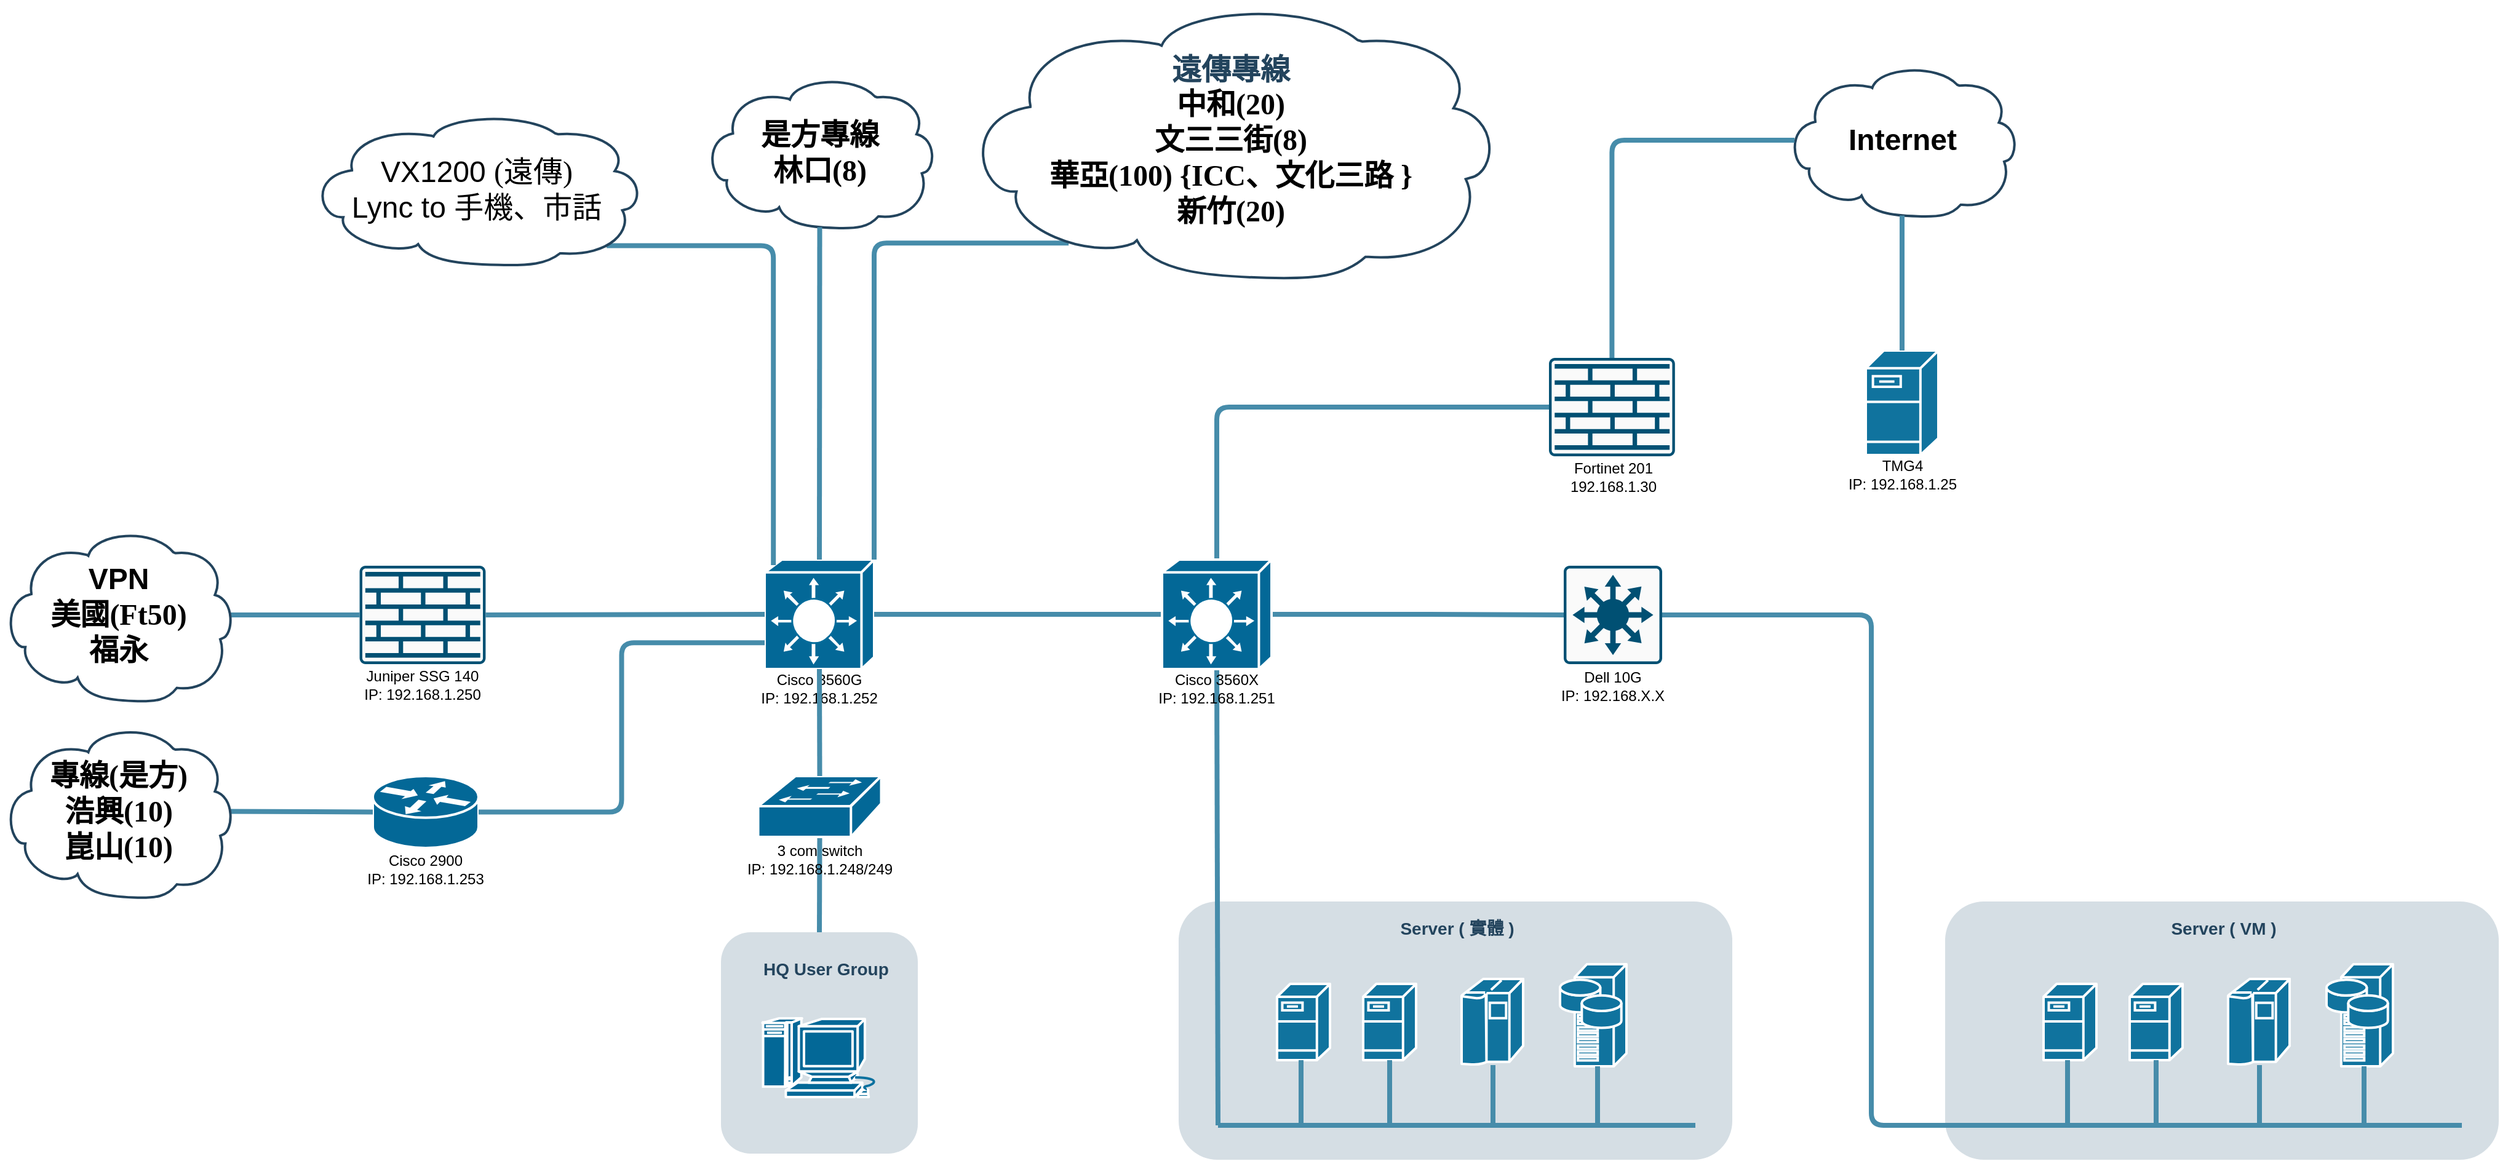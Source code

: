 <mxfile version="21.6.5" type="github">
  <diagram name="第 1 页" id="2Kp2IsGIeOANgpGV9u3z">
    <mxGraphModel dx="2549" dy="-159" grid="1" gridSize="10" guides="1" tooltips="1" connect="1" arrows="1" fold="1" page="1" pageScale="1" pageWidth="827" pageHeight="1169" math="0" shadow="0">
      <root>
        <mxCell id="0" />
        <mxCell id="1" parent="0" />
        <mxCell id="12ae3frHGvqBDCMUcqmj-1" value="" style="group" parent="1" vertex="1" connectable="0">
          <mxGeometry x="867" y="2482" width="450" height="210" as="geometry" />
        </mxCell>
        <mxCell id="12ae3frHGvqBDCMUcqmj-2" value="" style="rounded=1;whiteSpace=wrap;html=1;strokeColor=none;fillColor=#BAC8D3;fontSize=24;fontColor=#23445D;align=center;opacity=60;" parent="12ae3frHGvqBDCMUcqmj-1" vertex="1">
          <mxGeometry width="450" height="210" as="geometry" />
        </mxCell>
        <mxCell id="12ae3frHGvqBDCMUcqmj-3" value="" style="shape=mxgraph.cisco.servers.fileserver;html=1;dashed=0;fillColor=#10739E;strokeColor=#ffffff;strokeWidth=2;verticalLabelPosition=bottom;verticalAlign=top;fontFamily=Helvetica;fontSize=36;fontColor=#FFB366" parent="12ae3frHGvqBDCMUcqmj-1" vertex="1">
          <mxGeometry x="80" y="67" width="43" height="62" as="geometry" />
        </mxCell>
        <mxCell id="12ae3frHGvqBDCMUcqmj-4" value="" style="shape=mxgraph.cisco.servers.fileserver;html=1;dashed=0;fillColor=#10739E;strokeColor=#ffffff;strokeWidth=2;verticalLabelPosition=bottom;verticalAlign=top;fontFamily=Helvetica;fontSize=36;fontColor=#FFB366" parent="12ae3frHGvqBDCMUcqmj-1" vertex="1">
          <mxGeometry x="150" y="67" width="43" height="62" as="geometry" />
        </mxCell>
        <mxCell id="12ae3frHGvqBDCMUcqmj-5" value="" style="shape=mxgraph.cisco.computers_and_peripherals.ibm_mainframe;html=1;dashed=0;fillColor=#10739E;strokeColor=#ffffff;strokeWidth=2;verticalLabelPosition=bottom;verticalAlign=top;fontFamily=Helvetica;fontSize=36;fontColor=#FFB366" parent="12ae3frHGvqBDCMUcqmj-1" vertex="1">
          <mxGeometry x="230" y="63" width="50" height="70" as="geometry" />
        </mxCell>
        <mxCell id="12ae3frHGvqBDCMUcqmj-6" value="" style="shape=mxgraph.cisco.servers.storage_server;html=1;dashed=0;fillColor=#10739E;strokeColor=#ffffff;strokeWidth=2;verticalLabelPosition=bottom;verticalAlign=top;fontFamily=Helvetica;fontSize=36;fontColor=#FFB366" parent="12ae3frHGvqBDCMUcqmj-1" vertex="1">
          <mxGeometry x="310" y="51" width="54" height="83" as="geometry" />
        </mxCell>
        <mxCell id="12ae3frHGvqBDCMUcqmj-7" value="" style="line;html=1;strokeColor=#468CAA;" parent="12ae3frHGvqBDCMUcqmj-1" vertex="1">
          <mxGeometry x="32" y="177" width="388" height="10" as="geometry" />
        </mxCell>
        <mxCell id="12ae3frHGvqBDCMUcqmj-8" value="" style="edgeStyle=elbowEdgeStyle;elbow=horizontal;endArrow=none;html=1;strokeColor=#468CAA;endFill=0;strokeWidth=4;rounded=1" parent="12ae3frHGvqBDCMUcqmj-1" source="12ae3frHGvqBDCMUcqmj-3" edge="1">
          <mxGeometry width="100" height="100" relative="1" as="geometry">
            <mxPoint x="99" y="140" as="sourcePoint" />
            <mxPoint x="99.278" y="182.083" as="targetPoint" />
          </mxGeometry>
        </mxCell>
        <mxCell id="12ae3frHGvqBDCMUcqmj-9" value="" style="edgeStyle=elbowEdgeStyle;elbow=horizontal;endArrow=none;html=1;strokeColor=#468CAA;endFill=0;strokeWidth=4;rounded=1" parent="12ae3frHGvqBDCMUcqmj-1" source="12ae3frHGvqBDCMUcqmj-4" edge="1">
          <mxGeometry width="100" height="100" relative="1" as="geometry">
            <mxPoint x="171" y="140" as="sourcePoint" />
            <mxPoint x="171.278" y="182.083" as="targetPoint" />
          </mxGeometry>
        </mxCell>
        <mxCell id="12ae3frHGvqBDCMUcqmj-10" value="" style="edgeStyle=elbowEdgeStyle;elbow=horizontal;endArrow=none;html=1;strokeColor=#468CAA;endFill=0;strokeWidth=4;rounded=1" parent="12ae3frHGvqBDCMUcqmj-1" source="12ae3frHGvqBDCMUcqmj-5" edge="1">
          <mxGeometry width="100" height="100" relative="1" as="geometry">
            <mxPoint x="255" y="140" as="sourcePoint" />
            <mxPoint x="255.278" y="182.083" as="targetPoint" />
          </mxGeometry>
        </mxCell>
        <mxCell id="12ae3frHGvqBDCMUcqmj-11" value="" style="edgeStyle=elbowEdgeStyle;elbow=horizontal;endArrow=none;html=1;strokeColor=#468CAA;endFill=0;strokeWidth=4;rounded=1" parent="12ae3frHGvqBDCMUcqmj-1" source="12ae3frHGvqBDCMUcqmj-6" edge="1">
          <mxGeometry width="100" height="100" relative="1" as="geometry">
            <mxPoint x="340" y="140" as="sourcePoint" />
            <mxPoint x="340.278" y="182.083" as="targetPoint" />
          </mxGeometry>
        </mxCell>
        <mxCell id="12ae3frHGvqBDCMUcqmj-12" value="&lt;font color=&quot;#23445d&quot;&gt;Server ( 實體 )&lt;/font&gt;" style="rounded=1;whiteSpace=wrap;html=1;strokeColor=none;fillColor=none;fontSize=14;fontColor=#742B21;align=center;fontStyle=1" parent="12ae3frHGvqBDCMUcqmj-1" vertex="1">
          <mxGeometry x="155" y="12" width="143" height="19" as="geometry" />
        </mxCell>
        <mxCell id="12ae3frHGvqBDCMUcqmj-13" style="rounded=1;orthogonalLoop=1;jettySize=auto;html=1;exitX=0.5;exitY=0;exitDx=0;exitDy=0;entryX=0.5;entryY=0.98;entryDx=0;entryDy=0;entryPerimeter=0;strokeColor=#468CAA;strokeWidth=4;endArrow=none;endFill=0;" parent="1" source="12ae3frHGvqBDCMUcqmj-60" target="12ae3frHGvqBDCMUcqmj-56" edge="1">
          <mxGeometry relative="1" as="geometry" />
        </mxCell>
        <mxCell id="12ae3frHGvqBDCMUcqmj-14" value="" style="group" parent="1" vertex="1" connectable="0">
          <mxGeometry x="200.0" y="2209" width="105" height="112" as="geometry" />
        </mxCell>
        <mxCell id="12ae3frHGvqBDCMUcqmj-15" value="" style="sketch=0;points=[[0.015,0.015,0],[0.985,0.015,0],[0.985,0.985,0],[0.015,0.985,0],[0.25,0,0],[0.5,0,0],[0.75,0,0],[1,0.25,0],[1,0.5,0],[1,0.75,0],[0.75,1,0],[0.5,1,0],[0.25,1,0],[0,0.75,0],[0,0.5,0],[0,0.25,0]];verticalLabelPosition=bottom;html=1;verticalAlign=top;aspect=fixed;align=center;pointerEvents=1;shape=mxgraph.cisco19.rect;prIcon=firewall;fillColor=#FAFAFA;strokeColor=#005073;" parent="12ae3frHGvqBDCMUcqmj-14" vertex="1">
          <mxGeometry x="1.3" width="102.4" height="80" as="geometry" />
        </mxCell>
        <mxCell id="12ae3frHGvqBDCMUcqmj-16" value="Juniper SSG 140&lt;br&gt;IP: 192.168.1.250" style="text;html=1;strokeColor=none;fillColor=none;align=center;verticalAlign=middle;whiteSpace=wrap;rounded=0;" parent="12ae3frHGvqBDCMUcqmj-14" vertex="1">
          <mxGeometry y="82" width="105" height="30" as="geometry" />
        </mxCell>
        <mxCell id="12ae3frHGvqBDCMUcqmj-17" value="" style="group;points=[[0,0,0,0,0],[0,0.25,0,0,0],[0,0.5,0,0,0],[0,0.75,0,0,0],[0,1,0,0,0],[0.25,0,0,0,0],[0.25,1,0,0,0],[0.5,0,0,0,0],[0.5,1,0,0,0],[0.75,0,0,0,0],[0.75,1,0,0,0],[1,0,0,0,0],[1,0.25,0,0,0],[1,0.5,0,0,0],[1,0.75,0,0,0],[1,1,0,0,0]];" parent="1" vertex="1" connectable="0">
          <mxGeometry x="520" y="2204" width="110" height="120" as="geometry" />
        </mxCell>
        <mxCell id="12ae3frHGvqBDCMUcqmj-18" value="" style="shape=mxgraph.cisco.switches.layer_3_switch;sketch=0;html=1;pointerEvents=1;dashed=0;fillColor=#036897;strokeColor=#ffffff;strokeWidth=2;verticalLabelPosition=bottom;verticalAlign=top;align=center;outlineConnect=0;aspect=fixed;points=[[0,0.5,0,0,0],[0,0.76,0,0,0],[0,1,0,0,0],[0.08,0.05,0,0,0],[0.29,0,0,0,0],[0.5,0,0,0,0],[0.5,1,0,0,0],[0.82,0,0,0,0],[0.95,0.94,0,0,0],[1,0,0,0,0],[1,0.5,0,0,0]];" parent="12ae3frHGvqBDCMUcqmj-17" vertex="1">
          <mxGeometry x="10.5" width="89" height="89" as="geometry" />
        </mxCell>
        <mxCell id="12ae3frHGvqBDCMUcqmj-19" value="Cisco 3560G&lt;br&gt;IP: 192.168.1.252" style="text;html=1;strokeColor=none;fillColor=none;align=center;verticalAlign=middle;whiteSpace=wrap;rounded=0;" parent="12ae3frHGvqBDCMUcqmj-17" vertex="1">
          <mxGeometry y="90" width="110" height="30" as="geometry" />
        </mxCell>
        <mxCell id="12ae3frHGvqBDCMUcqmj-20" style="rounded=1;orthogonalLoop=1;jettySize=auto;html=1;exitX=1;exitY=0.5;exitDx=0;exitDy=0;exitPerimeter=0;entryX=0;entryY=0.5;entryDx=0;entryDy=0;entryPerimeter=0;strokeColor=#468CAA;endArrow=none;endFill=0;strokeWidth=4;" parent="1" source="12ae3frHGvqBDCMUcqmj-15" target="12ae3frHGvqBDCMUcqmj-18" edge="1">
          <mxGeometry relative="1" as="geometry" />
        </mxCell>
        <mxCell id="12ae3frHGvqBDCMUcqmj-21" value="" style="group" parent="1" vertex="1" connectable="0">
          <mxGeometry x="1175" y="2209" width="90" height="113" as="geometry" />
        </mxCell>
        <mxCell id="12ae3frHGvqBDCMUcqmj-22" value="" style="sketch=0;points=[[0.015,0.015,0],[0.985,0.015,0],[0.985,0.985,0],[0.015,0.985,0],[0.25,0,0],[0.5,0,0],[0.75,0,0],[1,0.25,0],[1,0.5,0],[1,0.75,0],[0.75,1,0],[0.5,1,0],[0.25,1,0],[0,0.75,0],[0,0.5,0],[0,0.25,0]];verticalLabelPosition=bottom;html=1;verticalAlign=top;aspect=fixed;align=center;pointerEvents=1;shape=mxgraph.cisco19.rect;prIcon=l3_switch;fillColor=#FAFAFA;strokeColor=#005073;" parent="12ae3frHGvqBDCMUcqmj-21" vertex="1">
          <mxGeometry x="5" width="80" height="80" as="geometry" />
        </mxCell>
        <mxCell id="12ae3frHGvqBDCMUcqmj-23" value="Dell 10G&lt;br&gt;IP: 192.168.X.X" style="text;html=1;strokeColor=none;fillColor=none;align=center;verticalAlign=middle;whiteSpace=wrap;rounded=0;" parent="12ae3frHGvqBDCMUcqmj-21" vertex="1">
          <mxGeometry y="83" width="90" height="30" as="geometry" />
        </mxCell>
        <mxCell id="12ae3frHGvqBDCMUcqmj-24" style="rounded=1;orthogonalLoop=1;jettySize=auto;html=1;exitX=1;exitY=0.5;exitDx=0;exitDy=0;exitPerimeter=0;entryX=0;entryY=0.5;entryDx=0;entryDy=0;entryPerimeter=0;strokeWidth=4;strokeColor=#468CAA;endArrow=none;endFill=0;" parent="1" source="12ae3frHGvqBDCMUcqmj-18" target="12ae3frHGvqBDCMUcqmj-64" edge="1">
          <mxGeometry relative="1" as="geometry" />
        </mxCell>
        <mxCell id="12ae3frHGvqBDCMUcqmj-25" style="edgeStyle=orthogonalEdgeStyle;rounded=1;orthogonalLoop=1;jettySize=auto;html=1;exitX=1;exitY=0.5;exitDx=0;exitDy=0;exitPerimeter=0;entryX=0;entryY=0.5;entryDx=0;entryDy=0;entryPerimeter=0;strokeColor=#468CAA;strokeWidth=4;endArrow=none;endFill=0;" parent="1" source="12ae3frHGvqBDCMUcqmj-64" target="12ae3frHGvqBDCMUcqmj-22" edge="1">
          <mxGeometry relative="1" as="geometry" />
        </mxCell>
        <mxCell id="12ae3frHGvqBDCMUcqmj-26" value="" style="group" parent="1" vertex="1" connectable="0">
          <mxGeometry x="205" y="2380" width="100" height="91" as="geometry" />
        </mxCell>
        <mxCell id="12ae3frHGvqBDCMUcqmj-27" value="" style="shape=mxgraph.cisco.routers.router;sketch=0;html=1;pointerEvents=1;dashed=0;fillColor=#036897;strokeColor=#ffffff;strokeWidth=2;verticalLabelPosition=bottom;verticalAlign=top;align=center;outlineConnect=0;aspect=fixed;" parent="12ae3frHGvqBDCMUcqmj-26" vertex="1">
          <mxGeometry x="7" width="86" height="58.44" as="geometry" />
        </mxCell>
        <mxCell id="12ae3frHGvqBDCMUcqmj-28" value="Cisco 2900&lt;br&gt;IP: 192.168.1.253" style="text;html=1;strokeColor=none;fillColor=none;align=center;verticalAlign=middle;whiteSpace=wrap;rounded=0;" parent="12ae3frHGvqBDCMUcqmj-26" vertex="1">
          <mxGeometry y="61" width="100" height="30" as="geometry" />
        </mxCell>
        <mxCell id="12ae3frHGvqBDCMUcqmj-29" value="" style="group" parent="1" vertex="1" connectable="0">
          <mxGeometry x="1167.5" y="2040" width="105" height="112" as="geometry" />
        </mxCell>
        <mxCell id="12ae3frHGvqBDCMUcqmj-30" value="" style="sketch=0;points=[[0.015,0.015,0],[0.985,0.015,0],[0.985,0.985,0],[0.015,0.985,0],[0.25,0,0],[0.5,0,0],[0.75,0,0],[1,0.25,0],[1,0.5,0],[1,0.75,0],[0.75,1,0],[0.5,1,0],[0.25,1,0],[0,0.75,0],[0,0.5,0],[0,0.25,0]];verticalLabelPosition=bottom;html=1;verticalAlign=top;aspect=fixed;align=center;pointerEvents=1;shape=mxgraph.cisco19.rect;prIcon=firewall;fillColor=#FAFAFA;strokeColor=#005073;container=0;" parent="12ae3frHGvqBDCMUcqmj-29" vertex="1">
          <mxGeometry x="0.5" width="102.4" height="80" as="geometry" />
        </mxCell>
        <mxCell id="12ae3frHGvqBDCMUcqmj-31" value="Fortinet 201&lt;br&gt;192.168.1.30" style="text;html=1;strokeColor=none;fillColor=none;align=center;verticalAlign=middle;whiteSpace=wrap;rounded=0;" parent="12ae3frHGvqBDCMUcqmj-29" vertex="1">
          <mxGeometry y="82" width="105" height="30" as="geometry" />
        </mxCell>
        <mxCell id="12ae3frHGvqBDCMUcqmj-32" style="rounded=1;orthogonalLoop=1;jettySize=auto;html=1;exitX=1;exitY=0.5;exitDx=0;exitDy=0;exitPerimeter=0;entryX=0;entryY=0.76;entryDx=0;entryDy=0;entryPerimeter=0;strokeColor=#468CAA;strokeWidth=4;endArrow=none;endFill=0;edgeStyle=orthogonalEdgeStyle;" parent="1" source="12ae3frHGvqBDCMUcqmj-27" target="12ae3frHGvqBDCMUcqmj-18" edge="1">
          <mxGeometry relative="1" as="geometry" />
        </mxCell>
        <mxCell id="12ae3frHGvqBDCMUcqmj-33" style="rounded=1;orthogonalLoop=1;jettySize=auto;html=1;exitX=0;exitY=0.5;exitDx=0;exitDy=0;exitPerimeter=0;entryX=0.5;entryY=0;entryDx=0;entryDy=0;entryPerimeter=0;endArrow=none;endFill=0;strokeWidth=4;strokeColor=#468CAA;edgeStyle=orthogonalEdgeStyle;" parent="1" source="12ae3frHGvqBDCMUcqmj-30" target="12ae3frHGvqBDCMUcqmj-64" edge="1">
          <mxGeometry relative="1" as="geometry" />
        </mxCell>
        <mxCell id="12ae3frHGvqBDCMUcqmj-34" value="" style="group" parent="1" vertex="1" connectable="0">
          <mxGeometry x="1490" y="2482" width="450" height="210" as="geometry" />
        </mxCell>
        <mxCell id="12ae3frHGvqBDCMUcqmj-35" value="" style="rounded=1;whiteSpace=wrap;html=1;strokeColor=none;fillColor=#BAC8D3;fontSize=24;fontColor=#23445D;align=center;opacity=60;" parent="12ae3frHGvqBDCMUcqmj-34" vertex="1">
          <mxGeometry width="450" height="210" as="geometry" />
        </mxCell>
        <mxCell id="12ae3frHGvqBDCMUcqmj-36" value="" style="shape=mxgraph.cisco.servers.fileserver;html=1;dashed=0;fillColor=#10739E;strokeColor=#ffffff;strokeWidth=2;verticalLabelPosition=bottom;verticalAlign=top;fontFamily=Helvetica;fontSize=36;fontColor=#FFB366" parent="12ae3frHGvqBDCMUcqmj-34" vertex="1">
          <mxGeometry x="80" y="67" width="43" height="62" as="geometry" />
        </mxCell>
        <mxCell id="12ae3frHGvqBDCMUcqmj-37" value="" style="shape=mxgraph.cisco.servers.fileserver;html=1;dashed=0;fillColor=#10739E;strokeColor=#ffffff;strokeWidth=2;verticalLabelPosition=bottom;verticalAlign=top;fontFamily=Helvetica;fontSize=36;fontColor=#FFB366" parent="12ae3frHGvqBDCMUcqmj-34" vertex="1">
          <mxGeometry x="150" y="67" width="43" height="62" as="geometry" />
        </mxCell>
        <mxCell id="12ae3frHGvqBDCMUcqmj-38" value="" style="shape=mxgraph.cisco.computers_and_peripherals.ibm_mainframe;html=1;dashed=0;fillColor=#10739E;strokeColor=#ffffff;strokeWidth=2;verticalLabelPosition=bottom;verticalAlign=top;fontFamily=Helvetica;fontSize=36;fontColor=#FFB366" parent="12ae3frHGvqBDCMUcqmj-34" vertex="1">
          <mxGeometry x="230" y="63" width="50" height="70" as="geometry" />
        </mxCell>
        <mxCell id="12ae3frHGvqBDCMUcqmj-39" value="" style="shape=mxgraph.cisco.servers.storage_server;html=1;dashed=0;fillColor=#10739E;strokeColor=#ffffff;strokeWidth=2;verticalLabelPosition=bottom;verticalAlign=top;fontFamily=Helvetica;fontSize=36;fontColor=#FFB366" parent="12ae3frHGvqBDCMUcqmj-34" vertex="1">
          <mxGeometry x="310" y="51" width="54" height="83" as="geometry" />
        </mxCell>
        <mxCell id="12ae3frHGvqBDCMUcqmj-40" value="" style="line;html=1;strokeColor=#468CAA;" parent="12ae3frHGvqBDCMUcqmj-34" vertex="1">
          <mxGeometry x="32" y="177" width="388" height="10" as="geometry" />
        </mxCell>
        <mxCell id="12ae3frHGvqBDCMUcqmj-41" value="" style="edgeStyle=elbowEdgeStyle;elbow=horizontal;endArrow=none;html=1;strokeColor=#468CAA;endFill=0;strokeWidth=4;rounded=1" parent="12ae3frHGvqBDCMUcqmj-34" source="12ae3frHGvqBDCMUcqmj-36" edge="1">
          <mxGeometry width="100" height="100" relative="1" as="geometry">
            <mxPoint x="99" y="140" as="sourcePoint" />
            <mxPoint x="99.278" y="182.083" as="targetPoint" />
          </mxGeometry>
        </mxCell>
        <mxCell id="12ae3frHGvqBDCMUcqmj-42" value="" style="edgeStyle=elbowEdgeStyle;elbow=horizontal;endArrow=none;html=1;strokeColor=#468CAA;endFill=0;strokeWidth=4;rounded=1" parent="12ae3frHGvqBDCMUcqmj-34" source="12ae3frHGvqBDCMUcqmj-37" edge="1">
          <mxGeometry width="100" height="100" relative="1" as="geometry">
            <mxPoint x="171" y="140" as="sourcePoint" />
            <mxPoint x="171.278" y="182.083" as="targetPoint" />
          </mxGeometry>
        </mxCell>
        <mxCell id="12ae3frHGvqBDCMUcqmj-43" value="" style="edgeStyle=elbowEdgeStyle;elbow=horizontal;endArrow=none;html=1;strokeColor=#468CAA;endFill=0;strokeWidth=4;rounded=1" parent="12ae3frHGvqBDCMUcqmj-34" source="12ae3frHGvqBDCMUcqmj-38" edge="1">
          <mxGeometry width="100" height="100" relative="1" as="geometry">
            <mxPoint x="255" y="140" as="sourcePoint" />
            <mxPoint x="255.278" y="182.083" as="targetPoint" />
          </mxGeometry>
        </mxCell>
        <mxCell id="12ae3frHGvqBDCMUcqmj-44" value="" style="edgeStyle=elbowEdgeStyle;elbow=horizontal;endArrow=none;html=1;strokeColor=#468CAA;endFill=0;strokeWidth=4;rounded=1" parent="12ae3frHGvqBDCMUcqmj-34" source="12ae3frHGvqBDCMUcqmj-39" edge="1">
          <mxGeometry width="100" height="100" relative="1" as="geometry">
            <mxPoint x="340" y="140" as="sourcePoint" />
            <mxPoint x="340.278" y="182.083" as="targetPoint" />
          </mxGeometry>
        </mxCell>
        <mxCell id="12ae3frHGvqBDCMUcqmj-45" value="&lt;font color=&quot;#23445d&quot;&gt;Server ( VM )&lt;/font&gt;" style="rounded=1;whiteSpace=wrap;html=1;strokeColor=none;fillColor=none;fontSize=14;fontColor=#742B21;align=center;fontStyle=1" parent="12ae3frHGvqBDCMUcqmj-34" vertex="1">
          <mxGeometry x="155" y="12" width="143" height="19" as="geometry" />
        </mxCell>
        <mxCell id="12ae3frHGvqBDCMUcqmj-46" style="rounded=1;orthogonalLoop=1;jettySize=auto;html=1;exitX=1;exitY=0.5;exitDx=0;exitDy=0;exitPerimeter=0;entryX=0;entryY=0.5;entryDx=0;entryDy=0;entryPerimeter=0;strokeWidth=4;strokeColor=#468CAA;edgeStyle=orthogonalEdgeStyle;endArrow=none;endFill=0;" parent="1" source="12ae3frHGvqBDCMUcqmj-22" target="12ae3frHGvqBDCMUcqmj-40" edge="1">
          <mxGeometry relative="1" as="geometry">
            <Array as="points">
              <mxPoint x="1430" y="2249" />
              <mxPoint x="1430" y="2664" />
            </Array>
          </mxGeometry>
        </mxCell>
        <mxCell id="12ae3frHGvqBDCMUcqmj-47" style="rounded=1;orthogonalLoop=1;jettySize=auto;html=1;exitX=0.2;exitY=0.87;exitDx=0;exitDy=0;exitPerimeter=0;entryX=1;entryY=0;entryDx=0;entryDy=0;entryPerimeter=0;strokeColor=#468CAA;strokeWidth=4;endArrow=none;endFill=0;edgeStyle=orthogonalEdgeStyle;" parent="1" source="12ae3frHGvqBDCMUcqmj-48" target="12ae3frHGvqBDCMUcqmj-18" edge="1">
          <mxGeometry relative="1" as="geometry" />
        </mxCell>
        <mxCell id="12ae3frHGvqBDCMUcqmj-48" value="&lt;p style=&quot;margin-top: 0pt; margin-bottom: 0pt; margin-left: 0in; direction: ltr; unicode-bidi: embed; word-break: normal; font-size: 23px;&quot;&gt;&lt;/p&gt;&lt;p style=&quot;margin-top: 0pt; margin-bottom: 0pt; margin-left: 0in; direction: ltr; unicode-bidi: embed; word-break: normal;&quot;&gt;遠傳專線&lt;/p&gt;&lt;span style=&quot;background-color: initial; font-size: 18pt; color: black;&quot;&gt;中和&lt;/span&gt;&lt;span style=&quot;background-color: initial; font-family: 微軟正黑體; color: black;&quot;&gt;(20)&lt;/span&gt;&lt;br&gt;&lt;span style=&quot;background-color: initial; font-size: 18pt; color: black;&quot;&gt;文三三街&lt;/span&gt;&lt;span style=&quot;background-color: initial; font-family: 微軟正黑體; color: black;&quot;&gt;(8)&lt;/span&gt;&lt;br&gt;&lt;p style=&quot;margin-top: 0pt; margin-bottom: 0pt; margin-left: 0in; direction: ltr; unicode-bidi: embed; word-break: normal;&quot;&gt;&lt;span style=&quot;font-size:18.0pt;&lt;br/&gt;font-family:微軟正黑體;mso-ascii-font-family:微軟正黑體;mso-fareast-font-family:微軟正黑體;&lt;br/&gt;mso-bidi-font-family:+mn-cs;mso-bidi-theme-font:minor-bidi;color:black;&lt;br/&gt;mso-color-index:1;mso-font-kerning:12.0pt;language:zh-TW;mso-style-textfill-type:&lt;br/&gt;solid;mso-style-textfill-fill-themecolor:text1;mso-style-textfill-fill-color:&lt;br/&gt;black;mso-style-textfill-fill-alpha:100.0%&quot;&gt;華亞&lt;/span&gt;&lt;span style=&quot;font-size:&lt;br/&gt;18.0pt;font-family:微軟正黑體;mso-ascii-font-family:微軟正黑體;mso-fareast-font-family:&lt;br/&gt;微軟正黑體;mso-bidi-font-family:+mn-cs;mso-bidi-theme-font:minor-bidi;color:black;&lt;br/&gt;mso-color-index:1;mso-font-kerning:12.0pt;language:en-US;mso-style-textfill-type:&lt;br/&gt;solid;mso-style-textfill-fill-themecolor:text1;mso-style-textfill-fill-color:&lt;br/&gt;black;mso-style-textfill-fill-alpha:100.0%&quot;&gt;(100)&lt;/span&gt;&lt;span style=&quot;font-size:&lt;br/&gt;18.0pt;font-family:微軟正黑體;mso-ascii-font-family:微軟正黑體;mso-fareast-font-family:&lt;br/&gt;微軟正黑體;mso-bidi-font-family:+mn-cs;mso-bidi-theme-font:minor-bidi;color:black;&lt;br/&gt;mso-color-index:1;mso-font-kerning:12.0pt;language:zh-TW;mso-style-textfill-type:&lt;br/&gt;solid;mso-style-textfill-fill-themecolor:text1;mso-style-textfill-fill-color:&lt;br/&gt;black;mso-style-textfill-fill-alpha:100.0%&quot;&gt; &lt;/span&gt;&lt;span style=&quot;font-size:&lt;br/&gt;18.0pt;font-family:微軟正黑體;mso-ascii-font-family:微軟正黑體;mso-fareast-font-family:&lt;br/&gt;微軟正黑體;mso-bidi-font-family:+mn-cs;mso-bidi-theme-font:minor-bidi;color:black;&lt;br/&gt;mso-color-index:1;mso-font-kerning:12.0pt;language:en-US;mso-style-textfill-type:&lt;br/&gt;solid;mso-style-textfill-fill-themecolor:text1;mso-style-textfill-fill-color:&lt;br/&gt;black;mso-style-textfill-fill-alpha:100.0%&quot;&gt;{ICC&lt;/span&gt;&lt;span style=&quot;font-size:&lt;br/&gt;18.0pt;font-family:微軟正黑體;mso-ascii-font-family:微軟正黑體;mso-fareast-font-family:&lt;br/&gt;微軟正黑體;mso-bidi-font-family:+mn-cs;mso-bidi-theme-font:minor-bidi;color:black;&lt;br/&gt;mso-color-index:1;mso-font-kerning:12.0pt;language:zh-TW;mso-style-textfill-type:&lt;br/&gt;solid;mso-style-textfill-fill-themecolor:text1;mso-style-textfill-fill-color:&lt;br/&gt;black;mso-style-textfill-fill-alpha:100.0%&quot;&gt;、文化三路 &lt;/span&gt;&lt;span style=&quot;font-size:18.0pt;font-family:微軟正黑體;mso-ascii-font-family:微軟正黑體;&lt;br/&gt;mso-fareast-font-family:微軟正黑體;mso-bidi-font-family:+mn-cs;mso-bidi-theme-font:&lt;br/&gt;minor-bidi;color:black;mso-color-index:1;mso-font-kerning:12.0pt;language:en-US;&lt;br/&gt;mso-style-textfill-type:solid;mso-style-textfill-fill-themecolor:text1;&lt;br/&gt;mso-style-textfill-fill-color:black;mso-style-textfill-fill-alpha:100.0%&quot;&gt;}&lt;/span&gt;&lt;/p&gt;&lt;p style=&quot;margin-top: 0pt; margin-bottom: 0pt; margin-left: 0in; direction: ltr; unicode-bidi: embed; word-break: normal;&quot;&gt;&lt;span style=&quot;background-color: initial; font-size: 18pt; font-family: 微軟正黑體; color: black;&quot;&gt;新竹&lt;/span&gt;&lt;span style=&quot;background-color: initial; font-size: 18pt; font-family: 微軟正黑體; color: black;&quot;&gt;(20)&lt;/span&gt;&lt;br&gt;&lt;/p&gt;" style="shape=mxgraph.cisco.storage.cloud;html=1;dashed=0;strokeColor=#23445D;fillColor=#ffffff;strokeWidth=2;fontFamily=Helvetica;fontSize=24;fontColor=#23445D;align=center;fontStyle=1" parent="1" vertex="1">
          <mxGeometry x="690" y="1750" width="438" height="226" as="geometry" />
        </mxCell>
        <mxCell id="12ae3frHGvqBDCMUcqmj-49" value="&lt;p style=&quot;margin-top: 0pt; margin-bottom: 0pt; margin-left: 0in; direction: ltr; unicode-bidi: embed; word-break: normal; font-size: 23px;&quot;&gt;&lt;/p&gt;&lt;p style=&quot;margin-top: 0pt; margin-bottom: 0pt; margin-left: 0in; direction: ltr; unicode-bidi: embed; word-break: normal;&quot;&gt;&lt;font color=&quot;#000000&quot;&gt;是方專線&lt;/font&gt;&lt;/p&gt;&lt;p style=&quot;margin-top: 0pt; margin-bottom: 0pt; margin-left: 0in; direction: ltr; unicode-bidi: embed; word-break: normal;&quot;&gt;&lt;span style=&quot;color: rgb(0, 0, 0); background-color: initial; font-size: 18pt;&quot;&gt;林口&lt;/span&gt;&lt;span style=&quot;color: rgb(0, 0, 0); background-color: initial; font-family: 微軟正黑體;&quot;&gt;(8)&lt;/span&gt;&lt;br&gt;&lt;/p&gt;" style="shape=mxgraph.cisco.storage.cloud;html=1;dashed=0;strokeColor=#23445D;fillColor=#ffffff;strokeWidth=2;fontFamily=Helvetica;fontSize=24;fontColor=#23445D;align=center;fontStyle=1" parent="1" vertex="1">
          <mxGeometry x="480.25" y="1810" width="190" height="125" as="geometry" />
        </mxCell>
        <mxCell id="12ae3frHGvqBDCMUcqmj-50" style="rounded=1;orthogonalLoop=1;jettySize=auto;html=1;exitX=0.5;exitY=0;exitDx=0;exitDy=0;exitPerimeter=0;entryX=0.5;entryY=0.99;entryDx=0;entryDy=0;entryPerimeter=0;strokeColor=#468CAA;strokeWidth=4;endArrow=none;endFill=0;" parent="1" source="12ae3frHGvqBDCMUcqmj-18" target="12ae3frHGvqBDCMUcqmj-49" edge="1">
          <mxGeometry relative="1" as="geometry" />
        </mxCell>
        <mxCell id="12ae3frHGvqBDCMUcqmj-51" value="&lt;p style=&quot;margin-top: 0pt; margin-bottom: 0pt; margin-left: 0in; direction: ltr; unicode-bidi: embed; word-break: normal; font-size: 24px;&quot;&gt;&lt;br&gt;&lt;/p&gt;" style="text;html=1;align=center;verticalAlign=middle;resizable=0;points=[];autosize=1;strokeColor=none;fillColor=none;" parent="1" vertex="1">
          <mxGeometry x="579.5" y="2380" width="20" height="40" as="geometry" />
        </mxCell>
        <mxCell id="12ae3frHGvqBDCMUcqmj-52" style="rounded=1;orthogonalLoop=1;jettySize=auto;html=1;exitX=0;exitY=0.5;exitDx=0;exitDy=0;exitPerimeter=0;entryX=0.5;entryY=1;entryDx=0;entryDy=0;entryPerimeter=0;strokeColor=#468CAA;strokeWidth=4;endArrow=none;endFill=0;" parent="1" source="12ae3frHGvqBDCMUcqmj-7" target="12ae3frHGvqBDCMUcqmj-64" edge="1">
          <mxGeometry relative="1" as="geometry" />
        </mxCell>
        <mxCell id="12ae3frHGvqBDCMUcqmj-53" style="rounded=1;orthogonalLoop=1;jettySize=auto;html=1;exitX=0.89;exitY=0.87;exitDx=0;exitDy=0;exitPerimeter=0;entryX=0.08;entryY=0.05;entryDx=0;entryDy=0;entryPerimeter=0;strokeColor=#468CAA;strokeWidth=4;endArrow=none;endFill=0;edgeStyle=orthogonalEdgeStyle;" parent="1" source="12ae3frHGvqBDCMUcqmj-54" target="12ae3frHGvqBDCMUcqmj-18" edge="1">
          <mxGeometry relative="1" as="geometry" />
        </mxCell>
        <mxCell id="12ae3frHGvqBDCMUcqmj-54" value="&lt;p style=&quot;margin-top: 0pt; margin-bottom: 0pt; margin-left: 0in; direction: ltr; unicode-bidi: embed; word-break: normal; font-size: 23px;&quot;&gt;&lt;/p&gt;&lt;p style=&quot;border-color: var(--border-color); color: rgb(0, 0, 0); font-weight: 400; margin-top: 0pt; margin-bottom: 0pt; margin-left: 0in; direction: ltr; unicode-bidi: embed; word-break: normal;&quot;&gt;&lt;font style=&quot;border-color: var(--border-color);&quot;&gt;VX1200&amp;nbsp;&lt;span style=&quot;border-color: var(--border-color); font-family: 微軟正黑體;&quot;&gt;(&lt;/span&gt;&lt;span style=&quot;border-color: var(--border-color); font-family: 微軟正黑體;&quot;&gt;遠傳&lt;/span&gt;&lt;span style=&quot;border-color: var(--border-color); font-family: 微軟正黑體;&quot;&gt;)&lt;/span&gt;&lt;/font&gt;&lt;/p&gt;&lt;p style=&quot;border-color: var(--border-color); color: rgb(0, 0, 0); font-weight: 400; margin-top: 0pt; margin-bottom: 0pt; margin-left: 0in; direction: ltr; unicode-bidi: embed; word-break: normal;&quot;&gt;&lt;font style=&quot;border-color: var(--border-color);&quot;&gt;Lync to&amp;nbsp;&lt;span style=&quot;border-color: var(--border-color); font-family: 微軟正黑體;&quot;&gt;手機、市話&lt;/span&gt;&lt;/font&gt;&lt;/p&gt;" style="shape=mxgraph.cisco.storage.cloud;html=1;dashed=0;strokeColor=#23445D;fillColor=#ffffff;strokeWidth=2;fontFamily=Helvetica;fontSize=24;fontColor=#23445D;align=center;fontStyle=1" parent="1" vertex="1">
          <mxGeometry x="160" y="1840" width="272" height="125" as="geometry" />
        </mxCell>
        <mxCell id="12ae3frHGvqBDCMUcqmj-55" value="" style="group" parent="1" vertex="1" connectable="0">
          <mxGeometry x="513" y="2380" width="124.5" height="83" as="geometry" />
        </mxCell>
        <mxCell id="12ae3frHGvqBDCMUcqmj-56" value="" style="shape=mxgraph.cisco.switches.workgroup_switch;sketch=0;html=1;pointerEvents=1;dashed=0;fillColor=#036897;strokeColor=#ffffff;strokeWidth=2;verticalLabelPosition=bottom;verticalAlign=top;align=center;outlineConnect=0;aspect=fixed;" parent="12ae3frHGvqBDCMUcqmj-55" vertex="1">
          <mxGeometry x="12.25" width="100" height="49.5" as="geometry" />
        </mxCell>
        <mxCell id="12ae3frHGvqBDCMUcqmj-57" value="3 com switch&lt;br style=&quot;font-size: 12px;&quot;&gt;IP: 192.168.1.248/249" style="text;html=1;strokeColor=none;fillColor=none;align=center;verticalAlign=middle;whiteSpace=wrap;rounded=0;fontSize=12;" parent="12ae3frHGvqBDCMUcqmj-55" vertex="1">
          <mxGeometry y="53" width="124.5" height="30" as="geometry" />
        </mxCell>
        <mxCell id="12ae3frHGvqBDCMUcqmj-58" style="rounded=1;orthogonalLoop=1;jettySize=auto;html=1;exitX=0.5;exitY=0;exitDx=0;exitDy=0;exitPerimeter=0;entryX=0.5;entryY=1;entryDx=0;entryDy=0;entryPerimeter=0;strokeColor=#468CAA;strokeWidth=4;endArrow=none;endFill=0;" parent="1" source="12ae3frHGvqBDCMUcqmj-56" target="12ae3frHGvqBDCMUcqmj-18" edge="1">
          <mxGeometry relative="1" as="geometry" />
        </mxCell>
        <mxCell id="12ae3frHGvqBDCMUcqmj-59" value="" style="group" parent="1" vertex="1" connectable="0">
          <mxGeometry x="495" y="2507" width="160" height="180" as="geometry" />
        </mxCell>
        <mxCell id="12ae3frHGvqBDCMUcqmj-60" value="" style="rounded=1;whiteSpace=wrap;html=1;strokeColor=none;fillColor=#BAC8D3;fontSize=24;fontColor=#23445D;align=center;opacity=60;" parent="12ae3frHGvqBDCMUcqmj-59" vertex="1">
          <mxGeometry width="160" height="180" as="geometry" />
        </mxCell>
        <mxCell id="12ae3frHGvqBDCMUcqmj-61" value="&lt;font color=&quot;#23445d&quot;&gt;&amp;nbsp;HQ User Group&lt;/font&gt;" style="rounded=1;whiteSpace=wrap;html=1;strokeColor=none;fillColor=none;fontSize=14;fontColor=#742B21;align=center;fontStyle=1" parent="12ae3frHGvqBDCMUcqmj-59" vertex="1">
          <mxGeometry x="11.75" y="20" width="143" height="19" as="geometry" />
        </mxCell>
        <mxCell id="12ae3frHGvqBDCMUcqmj-62" value="" style="shape=mxgraph.cisco.computers_and_peripherals.macintosh;sketch=0;html=1;pointerEvents=1;dashed=0;fillColor=#036897;strokeColor=#ffffff;strokeWidth=2;verticalLabelPosition=bottom;verticalAlign=top;align=center;outlineConnect=0;" parent="12ae3frHGvqBDCMUcqmj-59" vertex="1">
          <mxGeometry x="33.75" y="70" width="99" height="64" as="geometry" />
        </mxCell>
        <mxCell id="12ae3frHGvqBDCMUcqmj-63" value="" style="group" parent="1" vertex="1" connectable="0">
          <mxGeometry x="843" y="2204" width="110" height="120" as="geometry" />
        </mxCell>
        <mxCell id="12ae3frHGvqBDCMUcqmj-64" value="" style="shape=mxgraph.cisco.switches.layer_3_switch;sketch=0;html=1;pointerEvents=1;dashed=0;fillColor=#036897;strokeColor=#ffffff;strokeWidth=2;verticalLabelPosition=bottom;verticalAlign=top;align=center;outlineConnect=0;aspect=fixed;" parent="12ae3frHGvqBDCMUcqmj-63" vertex="1">
          <mxGeometry x="10.5" width="89" height="89" as="geometry" />
        </mxCell>
        <mxCell id="12ae3frHGvqBDCMUcqmj-65" value="Cisco 3560X&lt;br&gt;IP: 192.168.1.251" style="text;html=1;strokeColor=none;fillColor=none;align=center;verticalAlign=middle;whiteSpace=wrap;rounded=0;" parent="12ae3frHGvqBDCMUcqmj-63" vertex="1">
          <mxGeometry y="90" width="110" height="30" as="geometry" />
        </mxCell>
        <mxCell id="12ae3frHGvqBDCMUcqmj-66" style="rounded=1;orthogonalLoop=1;jettySize=auto;html=1;exitX=0.98;exitY=0.5;exitDx=0;exitDy=0;exitPerimeter=0;entryX=0;entryY=0.5;entryDx=0;entryDy=0;entryPerimeter=0;strokeColor=#468CAA;strokeWidth=4;endArrow=none;endFill=0;" parent="1" source="12ae3frHGvqBDCMUcqmj-67" target="12ae3frHGvqBDCMUcqmj-15" edge="1">
          <mxGeometry relative="1" as="geometry" />
        </mxCell>
        <mxCell id="12ae3frHGvqBDCMUcqmj-67" value="&lt;p style=&quot;margin-top: 0pt; margin-bottom: 0pt; margin-left: 0in; direction: ltr; unicode-bidi: embed; word-break: normal; font-size: 23px;&quot;&gt;&lt;/p&gt;&lt;p style=&quot;margin-top: 0pt; margin-bottom: 0pt; margin-left: 0in; direction: ltr; unicode-bidi: embed; word-break: normal;&quot;&gt;&lt;font color=&quot;#000000&quot;&gt;VPN&lt;/font&gt;&lt;/p&gt;&lt;p style=&quot;margin-top: 0pt; margin-bottom: 0pt; margin-left: 0in; direction: ltr; unicode-bidi: embed; word-break: normal;&quot;&gt;&lt;font color=&quot;#000000&quot;&gt;&lt;span style=&quot;font-size: 18pt;&quot;&gt;美國&lt;/span&gt;&lt;span style=&quot;font-family: 微軟正黑體;&quot;&gt;(Ft50)&lt;/span&gt;&lt;/font&gt;&lt;/p&gt;&lt;p style=&quot;margin-top: 0pt; margin-bottom: 0pt; margin-left: 0in; direction: ltr; unicode-bidi: embed; word-break: normal;&quot;&gt;&lt;span style=&quot;color: rgb(0, 0, 0); font-size: 18pt; background-color: initial;&quot;&gt;福永&lt;/span&gt;&lt;font color=&quot;#000000&quot;&gt;&lt;br&gt;&lt;/font&gt;&lt;/p&gt;" style="shape=mxgraph.cisco.storage.cloud;html=1;dashed=0;strokeColor=#23445D;fillColor=#ffffff;strokeWidth=2;fontFamily=Helvetica;fontSize=24;fontColor=#23445D;align=center;fontStyle=1" parent="1" vertex="1">
          <mxGeometry x="-90" y="2178.25" width="190" height="141.5" as="geometry" />
        </mxCell>
        <mxCell id="12ae3frHGvqBDCMUcqmj-68" style="rounded=1;orthogonalLoop=1;jettySize=auto;html=1;exitX=0.98;exitY=0.5;exitDx=0;exitDy=0;exitPerimeter=0;entryX=0;entryY=0.5;entryDx=0;entryDy=0;entryPerimeter=0;endArrow=none;endFill=0;strokeColor=#468CAA;strokeWidth=4;" parent="1" source="12ae3frHGvqBDCMUcqmj-69" target="12ae3frHGvqBDCMUcqmj-27" edge="1">
          <mxGeometry relative="1" as="geometry" />
        </mxCell>
        <mxCell id="12ae3frHGvqBDCMUcqmj-69" value="&lt;p style=&quot;margin-top: 0pt; margin-bottom: 0pt; margin-left: 0in; direction: ltr; unicode-bidi: embed; word-break: normal; font-size: 23px;&quot;&gt;&lt;/p&gt;&lt;p style=&quot;margin-top: 0pt; margin-bottom: 0pt; margin-left: 0in; direction: ltr; unicode-bidi: embed; word-break: normal;&quot;&gt;&lt;font color=&quot;#000000&quot;&gt;專線&lt;span style=&quot;font-size: 18pt; font-family: 微軟正黑體;&quot;&gt;(&lt;/span&gt;&lt;span style=&quot;font-size: 18pt; font-family: 微軟正黑體;&quot;&gt;是方&lt;/span&gt;&lt;span style=&quot;font-size: 18pt; font-family: 微軟正黑體;&quot;&gt;)&lt;/span&gt;&lt;/font&gt;&lt;/p&gt;&lt;p style=&quot;margin-top: 0pt; margin-bottom: 0pt; margin-left: 0in; direction: ltr; unicode-bidi: embed; word-break: normal;&quot;&gt;&lt;font color=&quot;#000000&quot;&gt;&lt;span style=&quot;font-size: 18pt; font-family: 微軟正黑體;&quot;&gt;浩興&lt;/span&gt;&lt;span style=&quot;font-size: 18pt; font-family: 微軟正黑體;&quot;&gt;(10)&lt;/span&gt;&lt;/font&gt;&lt;/p&gt;&lt;p style=&quot;margin-top: 0pt; margin-bottom: 0pt; margin-left: 0in; direction: ltr; unicode-bidi: embed; word-break: normal;&quot;&gt;&lt;span style=&quot;color: rgb(0, 0, 0); background-color: initial; font-size: 18pt; font-family: 微軟正黑體;&quot;&gt;崑山&lt;/span&gt;&lt;span style=&quot;color: rgb(0, 0, 0); background-color: initial; font-size: 18pt; font-family: 微軟正黑體;&quot;&gt;(10)&lt;/span&gt;&lt;br&gt;&lt;/p&gt;" style="shape=mxgraph.cisco.storage.cloud;html=1;dashed=0;strokeColor=#23445D;fillColor=#ffffff;strokeWidth=2;fontFamily=Helvetica;fontSize=24;fontColor=#23445D;align=center;fontStyle=1" parent="1" vertex="1">
          <mxGeometry x="-90" y="2338" width="190" height="141.5" as="geometry" />
        </mxCell>
        <mxCell id="12ae3frHGvqBDCMUcqmj-72" value="&lt;p style=&quot;margin-top: 0pt; margin-bottom: 0pt; margin-left: 0in; direction: ltr; unicode-bidi: embed; word-break: normal; font-size: 23px;&quot;&gt;&lt;/p&gt;&lt;p style=&quot;margin-top: 0pt; margin-bottom: 0pt; margin-left: 0in; direction: ltr; unicode-bidi: embed; word-break: normal;&quot;&gt;&lt;font color=&quot;#000000&quot;&gt;Internet&lt;/font&gt;&lt;/p&gt;" style="shape=mxgraph.cisco.storage.cloud;html=1;dashed=0;strokeColor=#23445D;fillColor=#ffffff;strokeWidth=2;fontFamily=Helvetica;fontSize=24;fontColor=#23445D;align=center;fontStyle=1" parent="1" vertex="1">
          <mxGeometry x="1360" y="1800.5" width="190" height="125" as="geometry" />
        </mxCell>
        <mxCell id="12ae3frHGvqBDCMUcqmj-73" style="rounded=1;orthogonalLoop=1;jettySize=auto;html=1;exitX=0.5;exitY=0;exitDx=0;exitDy=0;exitPerimeter=0;entryX=0.04;entryY=0.5;entryDx=0;entryDy=0;entryPerimeter=0;strokeColor=#468CAA;endArrow=none;endFill=0;strokeWidth=4;edgeStyle=orthogonalEdgeStyle;" parent="1" source="12ae3frHGvqBDCMUcqmj-30" target="12ae3frHGvqBDCMUcqmj-72" edge="1">
          <mxGeometry relative="1" as="geometry">
            <Array as="points">
              <mxPoint x="1219" y="1863" />
            </Array>
          </mxGeometry>
        </mxCell>
        <mxCell id="12ae3frHGvqBDCMUcqmj-76" value="" style="group" parent="1" vertex="1" connectable="0">
          <mxGeometry x="1402.5" y="2034" width="105" height="115.54" as="geometry" />
        </mxCell>
        <mxCell id="12ae3frHGvqBDCMUcqmj-74" value="" style="shape=mxgraph.cisco.servers.fileserver;html=1;dashed=0;fillColor=#10739E;strokeColor=#ffffff;strokeWidth=2;verticalLabelPosition=bottom;verticalAlign=top;fontFamily=Helvetica;fontSize=36;fontColor=#FFB366;aspect=fixed;" parent="12ae3frHGvqBDCMUcqmj-76" vertex="1">
          <mxGeometry x="23" width="59" height="85.04" as="geometry" />
        </mxCell>
        <mxCell id="12ae3frHGvqBDCMUcqmj-75" value="TMG4&lt;br&gt;IP: 192.168.1.25" style="text;html=1;strokeColor=none;fillColor=none;align=center;verticalAlign=middle;whiteSpace=wrap;rounded=0;" parent="12ae3frHGvqBDCMUcqmj-76" vertex="1">
          <mxGeometry y="85.54" width="105" height="30" as="geometry" />
        </mxCell>
        <mxCell id="12ae3frHGvqBDCMUcqmj-77" style="rounded=1;orthogonalLoop=1;jettySize=auto;html=1;exitX=0.5;exitY=0;exitDx=0;exitDy=0;exitPerimeter=0;entryX=0.5;entryY=0.99;entryDx=0;entryDy=0;entryPerimeter=0;endArrow=none;endFill=0;strokeColor=#468CAA;strokeWidth=4;" parent="1" source="12ae3frHGvqBDCMUcqmj-74" target="12ae3frHGvqBDCMUcqmj-72" edge="1">
          <mxGeometry relative="1" as="geometry" />
        </mxCell>
      </root>
    </mxGraphModel>
  </diagram>
</mxfile>
